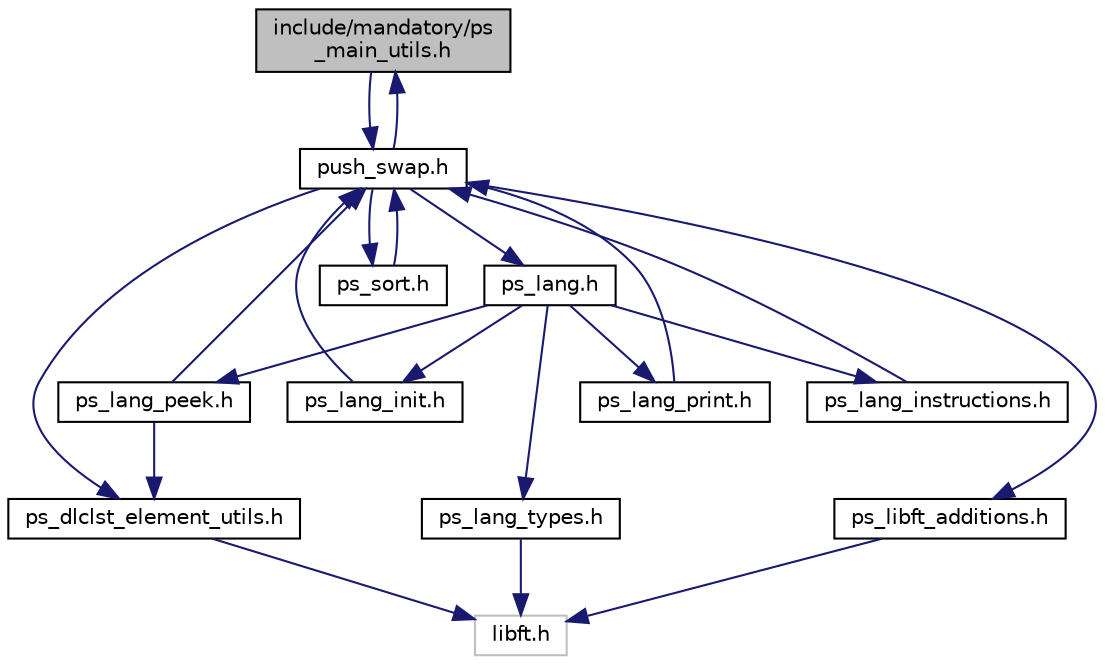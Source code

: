 digraph "include/mandatory/ps_main_utils.h"
{
 // LATEX_PDF_SIZE
  edge [fontname="Helvetica",fontsize="10",labelfontname="Helvetica",labelfontsize="10"];
  node [fontname="Helvetica",fontsize="10",shape=record];
  Node1 [label="include/mandatory/ps\l_main_utils.h",height=0.2,width=0.4,color="black", fillcolor="grey75", style="filled", fontcolor="black",tooltip=" "];
  Node1 -> Node2 [color="midnightblue",fontsize="10",style="solid",fontname="Helvetica"];
  Node2 [label="push_swap.h",height=0.2,width=0.4,color="black", fillcolor="white", style="filled",URL="$push__swap_8h.html",tooltip=" "];
  Node2 -> Node3 [color="midnightblue",fontsize="10",style="solid",fontname="Helvetica"];
  Node3 [label="ps_lang.h",height=0.2,width=0.4,color="black", fillcolor="white", style="filled",URL="$ps__lang_8h.html",tooltip=" "];
  Node3 -> Node4 [color="midnightblue",fontsize="10",style="solid",fontname="Helvetica"];
  Node4 [label="ps_lang_types.h",height=0.2,width=0.4,color="black", fillcolor="white", style="filled",URL="$ps__lang__types_8h.html",tooltip=" "];
  Node4 -> Node5 [color="midnightblue",fontsize="10",style="solid",fontname="Helvetica"];
  Node5 [label="libft.h",height=0.2,width=0.4,color="grey75", fillcolor="white", style="filled",tooltip=" "];
  Node3 -> Node6 [color="midnightblue",fontsize="10",style="solid",fontname="Helvetica"];
  Node6 [label="ps_lang_init.h",height=0.2,width=0.4,color="black", fillcolor="white", style="filled",URL="$ps__lang__init_8h.html",tooltip=" "];
  Node6 -> Node2 [color="midnightblue",fontsize="10",style="solid",fontname="Helvetica"];
  Node3 -> Node7 [color="midnightblue",fontsize="10",style="solid",fontname="Helvetica"];
  Node7 [label="ps_lang_peek.h",height=0.2,width=0.4,color="black", fillcolor="white", style="filled",URL="$ps__lang__peek_8h.html",tooltip=" "];
  Node7 -> Node2 [color="midnightblue",fontsize="10",style="solid",fontname="Helvetica"];
  Node7 -> Node8 [color="midnightblue",fontsize="10",style="solid",fontname="Helvetica"];
  Node8 [label="ps_dlclst_element_utils.h",height=0.2,width=0.4,color="black", fillcolor="white", style="filled",URL="$ps__dlclst__element__utils_8h.html",tooltip=" "];
  Node8 -> Node5 [color="midnightblue",fontsize="10",style="solid",fontname="Helvetica"];
  Node3 -> Node9 [color="midnightblue",fontsize="10",style="solid",fontname="Helvetica"];
  Node9 [label="ps_lang_print.h",height=0.2,width=0.4,color="black", fillcolor="white", style="filled",URL="$ps__lang__print_8h.html",tooltip=" "];
  Node9 -> Node2 [color="midnightblue",fontsize="10",style="solid",fontname="Helvetica"];
  Node3 -> Node10 [color="midnightblue",fontsize="10",style="solid",fontname="Helvetica"];
  Node10 [label="ps_lang_instructions.h",height=0.2,width=0.4,color="black", fillcolor="white", style="filled",URL="$ps__lang__instructions_8h.html",tooltip=" "];
  Node10 -> Node2 [color="midnightblue",fontsize="10",style="solid",fontname="Helvetica"];
  Node2 -> Node8 [color="midnightblue",fontsize="10",style="solid",fontname="Helvetica"];
  Node2 -> Node11 [color="midnightblue",fontsize="10",style="solid",fontname="Helvetica"];
  Node11 [label="ps_libft_additions.h",height=0.2,width=0.4,color="black", fillcolor="white", style="filled",URL="$ps__libft__additions_8h.html",tooltip=" "];
  Node11 -> Node5 [color="midnightblue",fontsize="10",style="solid",fontname="Helvetica"];
  Node2 -> Node1 [color="midnightblue",fontsize="10",style="solid",fontname="Helvetica"];
  Node2 -> Node12 [color="midnightblue",fontsize="10",style="solid",fontname="Helvetica"];
  Node12 [label="ps_sort.h",height=0.2,width=0.4,color="black", fillcolor="white", style="filled",URL="$ps__sort_8h.html",tooltip=" "];
  Node12 -> Node2 [color="midnightblue",fontsize="10",style="solid",fontname="Helvetica"];
}

